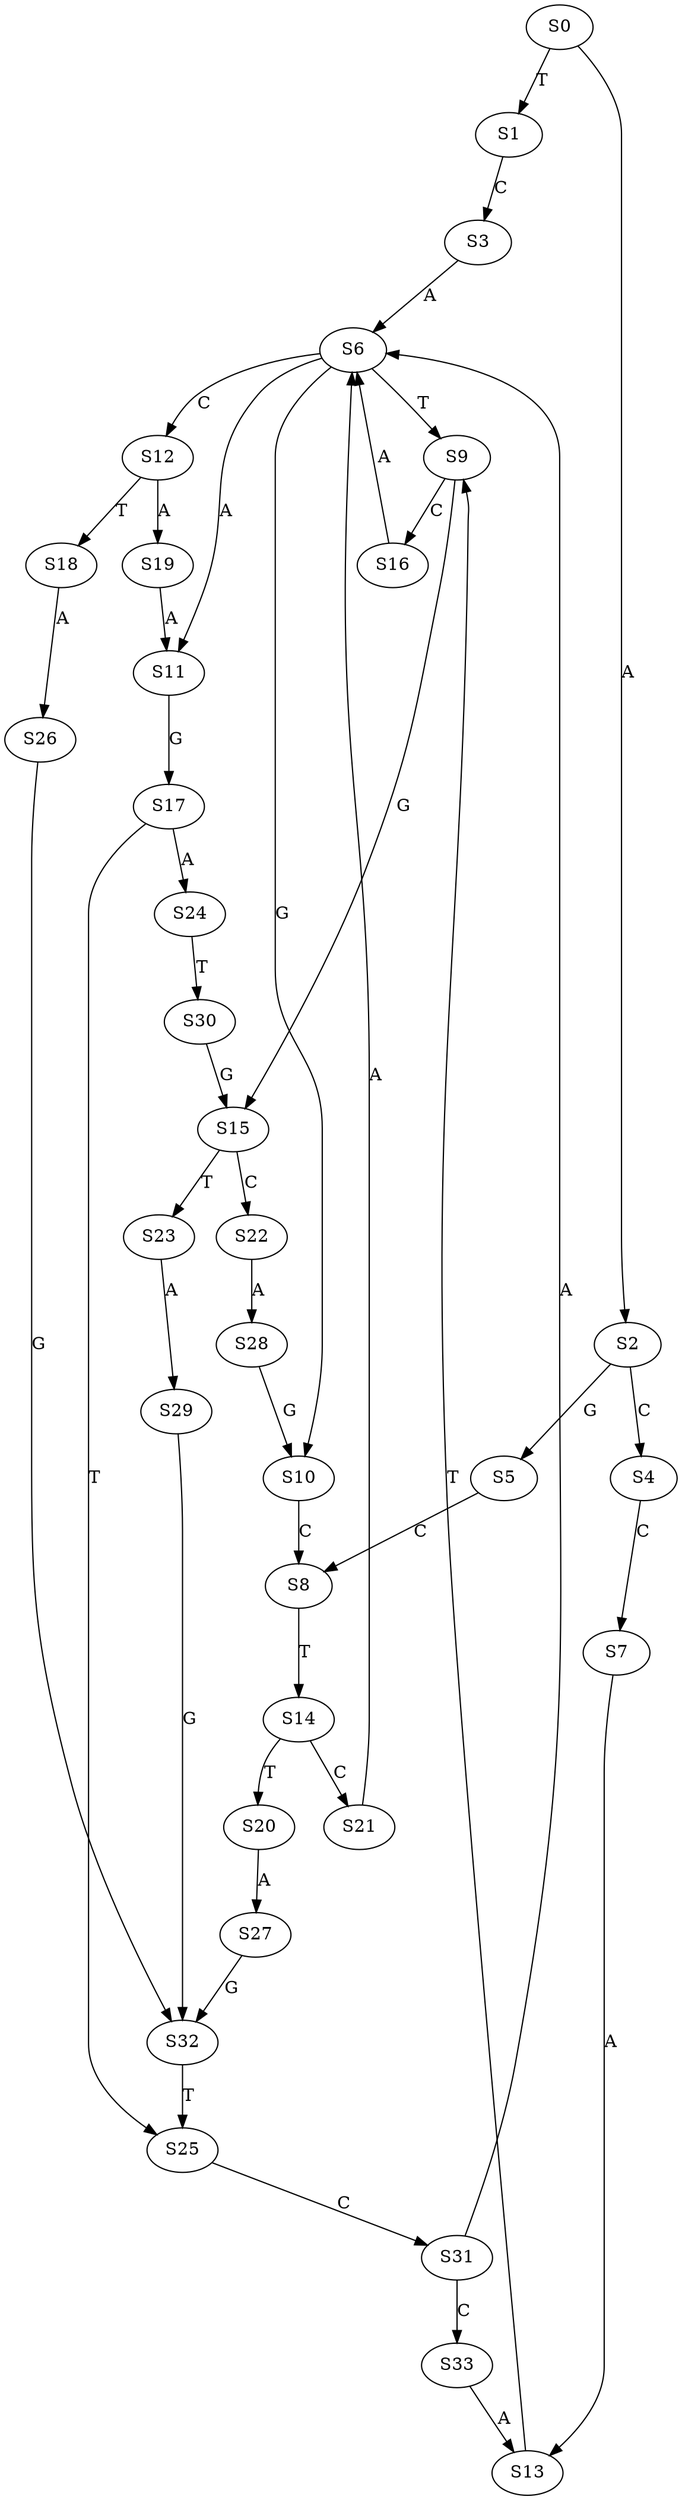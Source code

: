 strict digraph  {
	S0 -> S1 [ label = T ];
	S0 -> S2 [ label = A ];
	S1 -> S3 [ label = C ];
	S2 -> S4 [ label = C ];
	S2 -> S5 [ label = G ];
	S3 -> S6 [ label = A ];
	S4 -> S7 [ label = C ];
	S5 -> S8 [ label = C ];
	S6 -> S9 [ label = T ];
	S6 -> S10 [ label = G ];
	S6 -> S11 [ label = A ];
	S6 -> S12 [ label = C ];
	S7 -> S13 [ label = A ];
	S8 -> S14 [ label = T ];
	S9 -> S15 [ label = G ];
	S9 -> S16 [ label = C ];
	S10 -> S8 [ label = C ];
	S11 -> S17 [ label = G ];
	S12 -> S18 [ label = T ];
	S12 -> S19 [ label = A ];
	S13 -> S9 [ label = T ];
	S14 -> S20 [ label = T ];
	S14 -> S21 [ label = C ];
	S15 -> S22 [ label = C ];
	S15 -> S23 [ label = T ];
	S16 -> S6 [ label = A ];
	S17 -> S24 [ label = A ];
	S17 -> S25 [ label = T ];
	S18 -> S26 [ label = A ];
	S19 -> S11 [ label = A ];
	S20 -> S27 [ label = A ];
	S21 -> S6 [ label = A ];
	S22 -> S28 [ label = A ];
	S23 -> S29 [ label = A ];
	S24 -> S30 [ label = T ];
	S25 -> S31 [ label = C ];
	S26 -> S32 [ label = G ];
	S27 -> S32 [ label = G ];
	S28 -> S10 [ label = G ];
	S29 -> S32 [ label = G ];
	S30 -> S15 [ label = G ];
	S31 -> S6 [ label = A ];
	S31 -> S33 [ label = C ];
	S32 -> S25 [ label = T ];
	S33 -> S13 [ label = A ];
}
